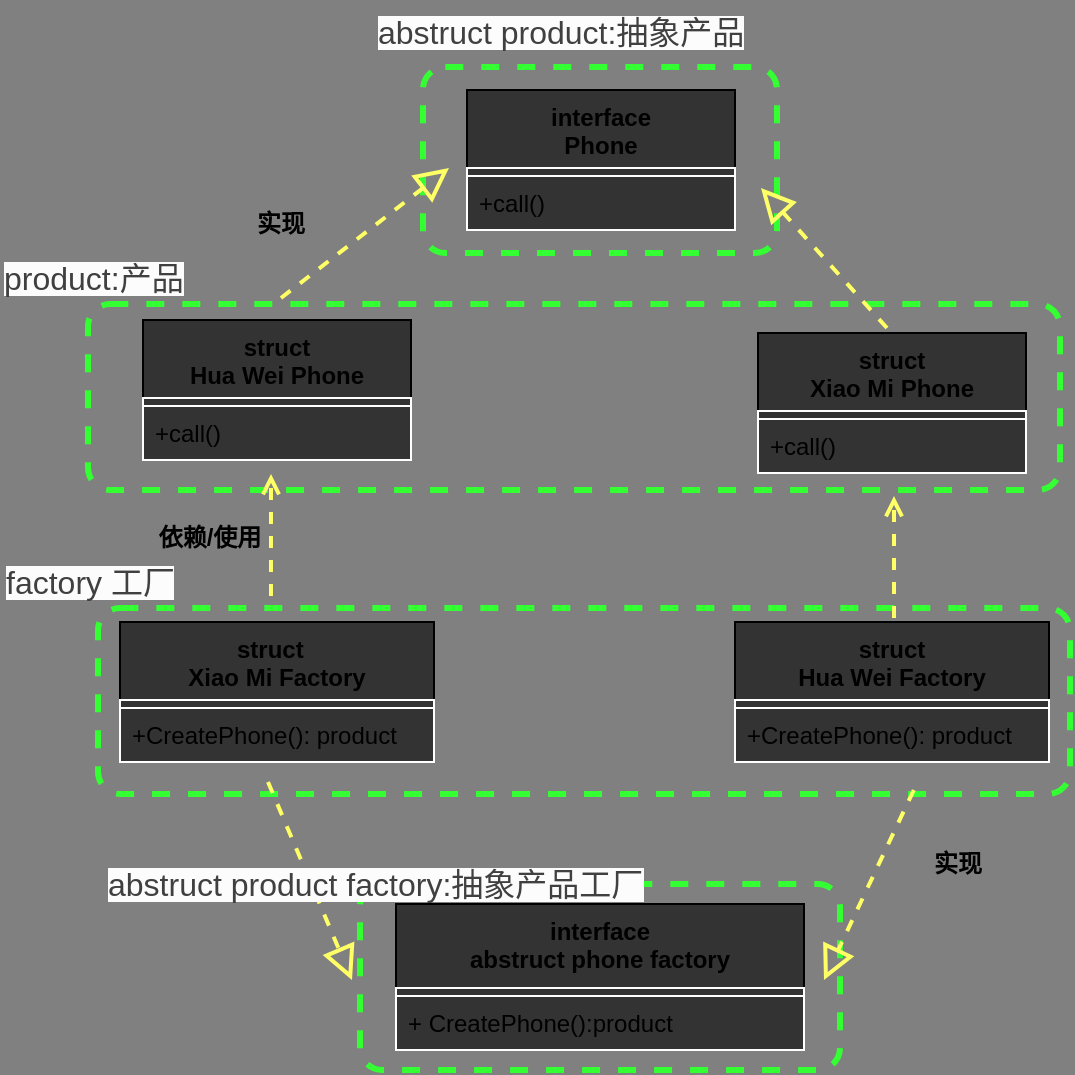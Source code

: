 <mxfile version="13.1.3" pages="2">
    <diagram id="6hGFLwfOUW9BJ-s0fimq" name="Page-1">
        <mxGraphModel dx="801" dy="6480" grid="0" gridSize="10" guides="1" tooltips="1" connect="1" arrows="1" fold="1" page="1" pageScale="1" pageWidth="800" pageHeight="2000" background="#808080" math="0" shadow="0">
            <root>
                <mxCell id="0"/>
                <mxCell id="1" parent="0"/>
                <mxCell id="yA5RwDx7yH4Nu-wL2TZ7-69" value="" style="rounded=1;whiteSpace=wrap;html=1;strokeColor=#33FF33;dashed=1;strokeWidth=3;fillColor=#808080;arcSize=12;" parent="1" vertex="1">
                    <mxGeometry x="325" y="-4713" width="240" height="93" as="geometry"/>
                </mxCell>
                <mxCell id="yA5RwDx7yH4Nu-wL2TZ7-67" value="" style="rounded=1;whiteSpace=wrap;html=1;strokeColor=#33FF33;dashed=1;strokeWidth=3;fillColor=#808080;arcSize=12;" parent="1" vertex="1">
                    <mxGeometry x="194" y="-4851" width="486" height="93" as="geometry"/>
                </mxCell>
                <mxCell id="yA5RwDx7yH4Nu-wL2TZ7-65" value="" style="rounded=1;whiteSpace=wrap;html=1;strokeColor=#33FF33;dashed=1;strokeWidth=3;fillColor=#808080;arcSize=12;" parent="1" vertex="1">
                    <mxGeometry x="189" y="-5003" width="486" height="93" as="geometry"/>
                </mxCell>
                <mxCell id="yA5RwDx7yH4Nu-wL2TZ7-64" value="" style="rounded=1;whiteSpace=wrap;html=1;strokeColor=#33FF33;dashed=1;strokeWidth=3;fillColor=#808080;arcSize=12;" parent="1" vertex="1">
                    <mxGeometry x="356.5" y="-5121.5" width="177" height="93" as="geometry"/>
                </mxCell>
                <mxCell id="56" value="依赖/使用" style="text;align=center;fontStyle=1;verticalAlign=middle;spacingLeft=3;spacingRight=3;strokeColor=none;rotatable=0;points=[[0,0.5],[1,0.5]];portConstraint=eastwest;dashed=1;" parent="1" vertex="1">
                    <mxGeometry x="210" y="-4900" width="80" height="26" as="geometry"/>
                </mxCell>
                <mxCell id="62" value="" style="endArrow=open;dashed=1;html=1;endFill=0;strokeWidth=2;strokeColor=#FFFF66;" parent="1" edge="1">
                    <mxGeometry width="50" height="50" relative="1" as="geometry">
                        <mxPoint x="280.5" y="-4857" as="sourcePoint"/>
                        <mxPoint x="280.5" y="-4918" as="targetPoint"/>
                    </mxGeometry>
                </mxCell>
                <mxCell id="64" value="" style="endArrow=block;dashed=1;endFill=0;endSize=12;html=1;strokeWidth=2;strokeColor=#FFFF66;" parent="1" edge="1">
                    <mxGeometry width="160" relative="1" as="geometry">
                        <mxPoint x="279" y="-4764" as="sourcePoint"/>
                        <mxPoint x="321" y="-4665" as="targetPoint"/>
                    </mxGeometry>
                </mxCell>
                <mxCell id="BlqpgNSsdKgZDyw_6oKY-81" value="" style="endArrow=block;dashed=1;endFill=0;endSize=12;html=1;strokeWidth=2;exitX=0.455;exitY=1.062;exitDx=0;exitDy=0;exitPerimeter=0;strokeColor=#FFFF66;" parent="1" edge="1">
                    <mxGeometry width="160" relative="1" as="geometry">
                        <mxPoint x="601.9" y="-4760.0" as="sourcePoint"/>
                        <mxPoint x="557" y="-4665" as="targetPoint"/>
                    </mxGeometry>
                </mxCell>
                <mxCell id="X_C08-fUslZUKMXBAiZJ-90" value="" style="endArrow=block;dashed=1;endFill=0;endSize=12;html=1;strokeWidth=2;strokeColor=#FFFF66;" parent="1" edge="1">
                    <mxGeometry width="160" relative="1" as="geometry">
                        <mxPoint x="588.5" y="-4991" as="sourcePoint"/>
                        <mxPoint x="525.5" y="-5061" as="targetPoint"/>
                    </mxGeometry>
                </mxCell>
                <mxCell id="X_C08-fUslZUKMXBAiZJ-91" value="" style="endArrow=open;dashed=1;html=1;endFill=0;strokeWidth=2;strokeColor=#FFFF66;" parent="1" edge="1">
                    <mxGeometry width="50" height="50" relative="1" as="geometry">
                        <mxPoint x="592" y="-4846" as="sourcePoint"/>
                        <mxPoint x="592" y="-4907" as="targetPoint"/>
                    </mxGeometry>
                </mxCell>
                <mxCell id="X_C08-fUslZUKMXBAiZJ-93" value="实现" style="text;align=center;fontStyle=1;verticalAlign=middle;spacingLeft=3;spacingRight=3;strokeColor=none;rotatable=0;points=[[0,0.5],[1,0.5]];portConstraint=eastwest;dashed=1;" parent="1" vertex="1">
                    <mxGeometry x="584" y="-4737" width="80" height="26" as="geometry"/>
                </mxCell>
                <mxCell id="X_C08-fUslZUKMXBAiZJ-94" value="实现" style="text;align=center;fontStyle=1;verticalAlign=middle;spacingLeft=3;spacingRight=3;strokeColor=none;rotatable=0;points=[[0,0.5],[1,0.5]];portConstraint=eastwest;dashed=1;" parent="1" vertex="1">
                    <mxGeometry x="245.5" y="-5057" width="80" height="26" as="geometry"/>
                </mxCell>
                <mxCell id="X_C08-fUslZUKMXBAiZJ-95" value="&lt;span style=&quot;color: rgb(64 , 64 , 64) ; font-family: &amp;#34;lato&amp;#34; , , &amp;#34;helvetica neue&amp;#34; , &amp;#34;arial&amp;#34; , sans-serif ; font-size: 16px ; font-style: normal ; font-weight: 400 ; letter-spacing: normal ; text-align: left ; text-indent: 0px ; text-transform: none ; word-spacing: 0px ; background-color: rgb(252 , 252 , 252) ; float: none ; display: inline&quot;&gt;abstruct product:抽象产品&lt;/span&gt;" style="text;whiteSpace=wrap;html=1;" parent="1" vertex="1">
                    <mxGeometry x="331.5" y="-5155" width="216" height="29" as="geometry"/>
                </mxCell>
                <mxCell id="X_C08-fUslZUKMXBAiZJ-74" value="struct&#10;Hua Wei Phone" style="swimlane;fontStyle=1;align=center;verticalAlign=top;childLayout=stackLayout;horizontal=1;startSize=39;horizontalStack=0;resizeParent=1;resizeParentMax=0;resizeLast=0;collapsible=1;marginBottom=0;fillColor=#333333;" parent="1" vertex="1">
                    <mxGeometry x="216.5" y="-4995" width="134" height="70" as="geometry"/>
                </mxCell>
                <mxCell id="X_C08-fUslZUKMXBAiZJ-89" value="" style="endArrow=block;dashed=1;endFill=0;endSize=12;html=1;strokeWidth=2;strokeColor=#FFFF66;" parent="X_C08-fUslZUKMXBAiZJ-74" edge="1">
                    <mxGeometry width="160" relative="1" as="geometry">
                        <mxPoint x="69" y="-11" as="sourcePoint"/>
                        <mxPoint x="153" y="-76" as="targetPoint"/>
                    </mxGeometry>
                </mxCell>
                <mxCell id="X_C08-fUslZUKMXBAiZJ-75" value="" style="text;strokeColor=#FFFFFF;fillColor=#333333;align=left;verticalAlign=top;spacingLeft=4;spacingRight=4;overflow=hidden;rotatable=0;points=[[0,0.5],[1,0.5]];portConstraint=eastwest;" parent="X_C08-fUslZUKMXBAiZJ-74" vertex="1">
                    <mxGeometry y="39" width="134" height="4" as="geometry"/>
                </mxCell>
                <mxCell id="X_C08-fUslZUKMXBAiZJ-76" value="+call()" style="text;strokeColor=#FFFFFF;fillColor=#333333;align=left;verticalAlign=top;spacingLeft=4;spacingRight=4;overflow=hidden;rotatable=0;points=[[0,0.5],[1,0.5]];portConstraint=eastwest;strokeWidth=1;" parent="X_C08-fUslZUKMXBAiZJ-74" vertex="1">
                    <mxGeometry y="43" width="134" height="27" as="geometry"/>
                </mxCell>
                <mxCell id="c7y8__zd0Tl0xnud9DOf-77" value="interface&#10;Phone" style="swimlane;fontStyle=1;align=center;verticalAlign=top;childLayout=stackLayout;horizontal=1;startSize=39;horizontalStack=0;resizeParent=1;resizeParentMax=0;resizeLast=0;collapsible=1;marginBottom=0;fillColor=#333333;" parent="1" vertex="1">
                    <mxGeometry x="378.5" y="-5110" width="134" height="70" as="geometry"/>
                </mxCell>
                <mxCell id="c7y8__zd0Tl0xnud9DOf-78" value="" style="text;strokeColor=#FFFFFF;fillColor=#333333;align=left;verticalAlign=top;spacingLeft=4;spacingRight=4;overflow=hidden;rotatable=0;points=[[0,0.5],[1,0.5]];portConstraint=eastwest;" parent="c7y8__zd0Tl0xnud9DOf-77" vertex="1">
                    <mxGeometry y="39" width="134" height="4" as="geometry"/>
                </mxCell>
                <mxCell id="c7y8__zd0Tl0xnud9DOf-79" value="+call()" style="text;strokeColor=#FFFFFF;fillColor=#333333;align=left;verticalAlign=top;spacingLeft=4;spacingRight=4;overflow=hidden;rotatable=0;points=[[0,0.5],[1,0.5]];portConstraint=eastwest;strokeWidth=1;" parent="c7y8__zd0Tl0xnud9DOf-77" vertex="1">
                    <mxGeometry y="43" width="134" height="27" as="geometry"/>
                </mxCell>
                <mxCell id="X_C08-fUslZUKMXBAiZJ-80" value="struct  &#10;Xiao Mi Factory" style="swimlane;fontStyle=1;align=center;verticalAlign=top;childLayout=stackLayout;horizontal=1;startSize=39;horizontalStack=0;resizeParent=1;resizeParentMax=0;resizeLast=0;collapsible=1;marginBottom=0;fillColor=#333333;" parent="1" vertex="1">
                    <mxGeometry x="205" y="-4844" width="157" height="70" as="geometry"/>
                </mxCell>
                <mxCell id="X_C08-fUslZUKMXBAiZJ-81" value="" style="text;strokeColor=#FFFFFF;fillColor=#333333;align=left;verticalAlign=top;spacingLeft=4;spacingRight=4;overflow=hidden;rotatable=0;points=[[0,0.5],[1,0.5]];portConstraint=eastwest;" parent="X_C08-fUslZUKMXBAiZJ-80" vertex="1">
                    <mxGeometry y="39" width="157" height="4" as="geometry"/>
                </mxCell>
                <mxCell id="X_C08-fUslZUKMXBAiZJ-82" value="+CreatePhone(): product" style="text;strokeColor=#FFFFFF;fillColor=#333333;align=left;verticalAlign=top;spacingLeft=4;spacingRight=4;overflow=hidden;rotatable=0;points=[[0,0.5],[1,0.5]];portConstraint=eastwest;strokeWidth=1;" parent="X_C08-fUslZUKMXBAiZJ-80" vertex="1">
                    <mxGeometry y="43" width="157" height="27" as="geometry"/>
                </mxCell>
                <mxCell id="X_C08-fUslZUKMXBAiZJ-86" value="interface&#10;abstruct phone factory&#10;" style="swimlane;fontStyle=1;align=center;verticalAlign=top;childLayout=stackLayout;horizontal=1;startSize=42;horizontalStack=0;resizeParent=1;resizeParentMax=0;resizeLast=0;collapsible=1;marginBottom=0;fillColor=#333333;" parent="1" vertex="1">
                    <mxGeometry x="343" y="-4703" width="204" height="73" as="geometry"/>
                </mxCell>
                <mxCell id="X_C08-fUslZUKMXBAiZJ-87" value="" style="text;strokeColor=#FFFFFF;fillColor=#333333;align=left;verticalAlign=top;spacingLeft=4;spacingRight=4;overflow=hidden;rotatable=0;points=[[0,0.5],[1,0.5]];portConstraint=eastwest;" parent="X_C08-fUslZUKMXBAiZJ-86" vertex="1">
                    <mxGeometry y="42" width="204" height="4" as="geometry"/>
                </mxCell>
                <mxCell id="X_C08-fUslZUKMXBAiZJ-88" value="+ CreatePhone():product" style="text;strokeColor=#FFFFFF;fillColor=#333333;align=left;verticalAlign=top;spacingLeft=4;spacingRight=4;overflow=hidden;rotatable=0;points=[[0,0.5],[1,0.5]];portConstraint=eastwest;strokeWidth=1;" parent="X_C08-fUslZUKMXBAiZJ-86" vertex="1">
                    <mxGeometry y="46" width="204" height="27" as="geometry"/>
                </mxCell>
                <mxCell id="X_C08-fUslZUKMXBAiZJ-77" value="struct&#10;Xiao Mi Phone" style="swimlane;fontStyle=1;align=center;verticalAlign=top;childLayout=stackLayout;horizontal=1;startSize=39;horizontalStack=0;resizeParent=1;resizeParentMax=0;resizeLast=0;collapsible=1;marginBottom=0;fillColor=#333333;" parent="1" vertex="1">
                    <mxGeometry x="524" y="-4988.5" width="134" height="70" as="geometry"/>
                </mxCell>
                <mxCell id="X_C08-fUslZUKMXBAiZJ-78" value="" style="text;strokeColor=#FFFFFF;fillColor=#333333;align=left;verticalAlign=top;spacingLeft=4;spacingRight=4;overflow=hidden;rotatable=0;points=[[0,0.5],[1,0.5]];portConstraint=eastwest;" parent="X_C08-fUslZUKMXBAiZJ-77" vertex="1">
                    <mxGeometry y="39" width="134" height="4" as="geometry"/>
                </mxCell>
                <mxCell id="X_C08-fUslZUKMXBAiZJ-79" value="+call()" style="text;strokeColor=#FFFFFF;fillColor=#333333;align=left;verticalAlign=top;spacingLeft=4;spacingRight=4;overflow=hidden;rotatable=0;points=[[0,0.5],[1,0.5]];portConstraint=eastwest;strokeWidth=1;" parent="X_C08-fUslZUKMXBAiZJ-77" vertex="1">
                    <mxGeometry y="43" width="134" height="27" as="geometry"/>
                </mxCell>
                <mxCell id="yA5RwDx7yH4Nu-wL2TZ7-66" value="&lt;span style=&quot;color: rgb(64 , 64 , 64) ; font-family: &amp;#34;lato&amp;#34; , , &amp;#34;helvetica neue&amp;#34; , &amp;#34;arial&amp;#34; , sans-serif ; font-size: 16px ; font-style: normal ; font-weight: 400 ; letter-spacing: normal ; text-align: left ; text-indent: 0px ; text-transform: none ; word-spacing: 0px ; background-color: rgb(252 , 252 , 252) ; float: none ; display: inline&quot;&gt;product:产品&lt;/span&gt;" style="text;whiteSpace=wrap;html=1;" parent="1" vertex="1">
                    <mxGeometry x="145" y="-5032" width="216" height="29" as="geometry"/>
                </mxCell>
                <mxCell id="X_C08-fUslZUKMXBAiZJ-83" value="struct&#10;Hua Wei Factory" style="swimlane;fontStyle=1;align=center;verticalAlign=top;childLayout=stackLayout;horizontal=1;startSize=39;horizontalStack=0;resizeParent=1;resizeParentMax=0;resizeLast=0;collapsible=1;marginBottom=0;fillColor=#333333;" parent="1" vertex="1">
                    <mxGeometry x="512.5" y="-4844" width="157" height="70" as="geometry"/>
                </mxCell>
                <mxCell id="X_C08-fUslZUKMXBAiZJ-84" value="" style="text;strokeColor=#FFFFFF;fillColor=#333333;align=left;verticalAlign=top;spacingLeft=4;spacingRight=4;overflow=hidden;rotatable=0;points=[[0,0.5],[1,0.5]];portConstraint=eastwest;" parent="X_C08-fUslZUKMXBAiZJ-83" vertex="1">
                    <mxGeometry y="39" width="157" height="4" as="geometry"/>
                </mxCell>
                <mxCell id="X_C08-fUslZUKMXBAiZJ-85" value="+CreatePhone(): product" style="text;strokeColor=#FFFFFF;fillColor=#333333;align=left;verticalAlign=top;spacingLeft=4;spacingRight=4;overflow=hidden;rotatable=0;points=[[0,0.5],[1,0.5]];portConstraint=eastwest;strokeWidth=1;" parent="X_C08-fUslZUKMXBAiZJ-83" vertex="1">
                    <mxGeometry y="43" width="157" height="27" as="geometry"/>
                </mxCell>
                <mxCell id="yA5RwDx7yH4Nu-wL2TZ7-68" value="&lt;span style=&quot;color: rgb(64 , 64 , 64) ; font-family: &amp;#34;lato&amp;#34; , , &amp;#34;helvetica neue&amp;#34; , &amp;#34;arial&amp;#34; , sans-serif ; font-size: 16px ; font-style: normal ; font-weight: 400 ; letter-spacing: normal ; text-align: left ; text-indent: 0px ; text-transform: none ; word-spacing: 0px ; background-color: rgb(252 , 252 , 252) ; float: none ; display: inline&quot;&gt;factory 工厂&lt;/span&gt;" style="text;whiteSpace=wrap;html=1;" parent="1" vertex="1">
                    <mxGeometry x="146" y="-4880" width="216" height="29" as="geometry"/>
                </mxCell>
                <mxCell id="yA5RwDx7yH4Nu-wL2TZ7-70" value="&lt;span style=&quot;color: rgb(64 , 64 , 64) ; font-family: &amp;#34;lato&amp;#34; , , &amp;#34;helvetica neue&amp;#34; , &amp;#34;arial&amp;#34; , sans-serif ; font-size: 16px ; font-style: normal ; font-weight: 400 ; letter-spacing: normal ; text-align: left ; text-indent: 0px ; text-transform: none ; word-spacing: 0px ; background-color: rgb(252 , 252 , 252) ; float: none ; display: inline&quot;&gt;abstruct product factory:抽象产品工厂&lt;/span&gt;" style="text;whiteSpace=wrap;html=1;" parent="1" vertex="1">
                    <mxGeometry x="197" y="-4729" width="276" height="29" as="geometry"/>
                </mxCell>
                <mxCell id="BlqpgNSsdKgZDyw_6oKY-83" value="未命名图层" parent="0"/>
            </root>
        </mxGraphModel>
    </diagram>
    <diagram id="tUVnFdVWg_YsPMdr1CFP" name="第 2 页">
        <mxGraphModel dx="801" dy="6480" grid="0" gridSize="10" guides="1" tooltips="1" connect="1" arrows="1" fold="1" page="1" pageScale="1" pageWidth="800" pageHeight="2000" background="#808080" math="0" shadow="0">
            <root>
                <mxCell id="DGEjD6WILjyIyvytDqbk-0"/>
                <mxCell id="DGEjD6WILjyIyvytDqbk-1" parent="DGEjD6WILjyIyvytDqbk-0"/>
                <mxCell id="gTTJJkQBvXd6DwSkDUOd-0" value="" style="shape=umlLifeline;participant=umlActor;perimeter=lifelinePerimeter;whiteSpace=wrap;html=1;container=1;collapsible=0;recursiveResize=0;verticalAlign=top;spacingTop=36;labelBackgroundColor=#ffffff;outlineConnect=0;strokeColor=#FFFF66;fillColor=#808080;align=center;strokeWidth=2;" parent="DGEjD6WILjyIyvytDqbk-1" vertex="1">
                    <mxGeometry x="151" y="-5509" width="20" height="185" as="geometry"/>
                </mxCell>
                <mxCell id="gTTJJkQBvXd6DwSkDUOd-1" value="" style="html=1;points=[];perimeter=orthogonalPerimeter;labelBackgroundColor=none;strokeColor=#FFFF66;strokeWidth=2;fillColor=#808080;align=center;" parent="gTTJJkQBvXd6DwSkDUOd-0" vertex="1">
                    <mxGeometry x="5" y="59" width="10" height="89" as="geometry"/>
                </mxCell>
                <mxCell id="gTTJJkQBvXd6DwSkDUOd-5" value=":HuaWei Factory" style="shape=umlLifeline;perimeter=lifelinePerimeter;whiteSpace=wrap;html=1;container=1;collapsible=0;recursiveResize=0;outlineConnect=0;labelBackgroundColor=none;strokeColor=#FFFF66;strokeWidth=2;fillColor=#808080;align=center;size=26;" parent="DGEjD6WILjyIyvytDqbk-1" vertex="1">
                    <mxGeometry x="312" y="-5509" width="120.25" height="181" as="geometry"/>
                </mxCell>
                <mxCell id="gTTJJkQBvXd6DwSkDUOd-14" value="" style="html=1;points=[];perimeter=orthogonalPerimeter;labelBackgroundColor=none;strokeColor=#FFFF66;strokeWidth=2;fillColor=#808080;align=center;" parent="gTTJJkQBvXd6DwSkDUOd-5" vertex="1">
                    <mxGeometry x="55.13" y="70" width="10" height="32" as="geometry"/>
                </mxCell>
                <mxCell id="gTTJJkQBvXd6DwSkDUOd-6" value="" style="endArrow=open;endFill=0;endSize=12;html=1;strokeColor=#FFFF66;strokeWidth=2;curved=1;" parent="DGEjD6WILjyIyvytDqbk-1" target="gTTJJkQBvXd6DwSkDUOd-5" edge="1">
                    <mxGeometry width="160" relative="1" as="geometry">
                        <mxPoint x="171" y="-5432" as="sourcePoint"/>
                        <mxPoint x="305.0" y="-5432" as="targetPoint"/>
                    </mxGeometry>
                </mxCell>
                <mxCell id="gTTJJkQBvXd6DwSkDUOd-7" value="huawei := CreatehwFactory()&#10;1.0 creat" style="text;align=center;fontStyle=1;verticalAlign=middle;spacingLeft=3;spacingRight=3;strokeColor=none;rotatable=0;points=[[0,0.5],[1,0.5]];portConstraint=eastwest;labelBackgroundColor=none;fillColor=#808080;spacing=-1;" parent="DGEjD6WILjyIyvytDqbk-1" vertex="1">
                    <mxGeometry x="254" y="-5457" width="20" height="10" as="geometry"/>
                </mxCell>
                <mxCell id="gTTJJkQBvXd6DwSkDUOd-10" value="huawei.Create().Call()&#10;2.0 call()" style="text;align=center;fontStyle=1;verticalAlign=middle;spacingLeft=3;spacingRight=3;strokeColor=none;rotatable=0;points=[[0,0.5],[1,0.5]];portConstraint=eastwest;labelBackgroundColor=none;fillColor=#808080;" parent="DGEjD6WILjyIyvytDqbk-1" vertex="1">
                    <mxGeometry x="211" y="-5398" width="80.5" height="13" as="geometry"/>
                </mxCell>
                <mxCell id="gTTJJkQBvXd6DwSkDUOd-13" value=": HuaWei&amp;nbsp;Phone&amp;nbsp;&amp;nbsp;" style="shape=umlLifeline;perimeter=lifelinePerimeter;whiteSpace=wrap;html=1;container=1;collapsible=0;recursiveResize=0;outlineConnect=0;labelBackgroundColor=none;strokeColor=#FFFF66;strokeWidth=2;fillColor=#808080;align=center;size=24;" parent="DGEjD6WILjyIyvytDqbk-1" vertex="1">
                    <mxGeometry x="516" y="-5433" width="113" height="108" as="geometry"/>
                </mxCell>
                <mxCell id="gTTJJkQBvXd6DwSkDUOd-31" value="" style="html=1;points=[];perimeter=orthogonalPerimeter;labelBackgroundColor=none;strokeColor=#FFFF66;strokeWidth=2;fillColor=#808080;align=center;" parent="gTTJJkQBvXd6DwSkDUOd-13" vertex="1">
                    <mxGeometry x="51.5" y="48" width="10" height="22" as="geometry"/>
                </mxCell>
                <mxCell id="gTTJJkQBvXd6DwSkDUOd-23" value="" style="shape=umlDestroy;whiteSpace=wrap;html=1;strokeWidth=2;align=left;" parent="DGEjD6WILjyIyvytDqbk-1" vertex="1">
                    <mxGeometry x="568" y="-5324" width="14" height="12" as="geometry"/>
                </mxCell>
                <mxCell id="gTTJJkQBvXd6DwSkDUOd-26" value="" style="endArrow=open;dashed=1;endFill=0;endSize=12;html=1;strokeColor=#FFFF66;strokeWidth=2;" parent="DGEjD6WILjyIyvytDqbk-1" edge="1">
                    <mxGeometry width="160" relative="1" as="geometry">
                        <mxPoint x="384" y="-5420.74" as="sourcePoint"/>
                        <mxPoint x="510" y="-5421" as="targetPoint"/>
                    </mxGeometry>
                </mxCell>
                <mxCell id="gTTJJkQBvXd6DwSkDUOd-29" value=" huawei.Create()&#10;1.1 creat" style="text;align=center;fontStyle=1;verticalAlign=middle;spacingLeft=3;spacingRight=3;strokeColor=none;rotatable=0;points=[[0,0.5],[1,0.5]];portConstraint=eastwest;labelBackgroundColor=none;fillColor=#808080;spacing=-1;" parent="DGEjD6WILjyIyvytDqbk-1" vertex="1">
                    <mxGeometry x="439" y="-5447" width="20" height="10" as="geometry"/>
                </mxCell>
                <mxCell id="gTTJJkQBvXd6DwSkDUOd-30" value="" style="endArrow=open;endFill=0;endSize=12;html=1;strokeColor=#FFFF66;strokeWidth=2;dashed=1;" parent="DGEjD6WILjyIyvytDqbk-1" target="gTTJJkQBvXd6DwSkDUOd-13" edge="1">
                    <mxGeometry width="160" relative="1" as="geometry">
                        <mxPoint x="166.999" y="-5372.0" as="sourcePoint"/>
                        <mxPoint x="596.57" y="-5372.0" as="targetPoint"/>
                    </mxGeometry>
                </mxCell>
            </root>
        </mxGraphModel>
    </diagram>
</mxfile>